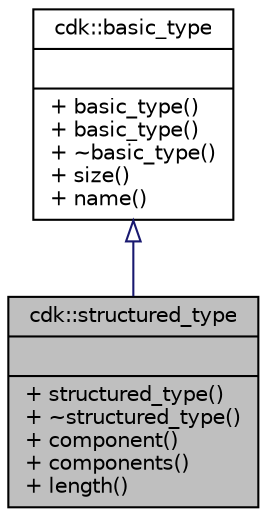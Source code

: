 digraph "cdk::structured_type"
{
  edge [fontname="Helvetica",fontsize="10",labelfontname="Helvetica",labelfontsize="10"];
  node [fontname="Helvetica",fontsize="10",shape=record];
  Node0 [label="{cdk::structured_type\n||+ structured_type()\l+ ~structured_type()\l+ component()\l+ components()\l+ length()\l}",height=0.2,width=0.4,color="black", fillcolor="grey75", style="filled", fontcolor="black"];
  Node1 -> Node0 [dir="back",color="midnightblue",fontsize="10",style="solid",arrowtail="onormal",fontname="Helvetica"];
  Node1 [label="{cdk::basic_type\n||+ basic_type()\l+ basic_type()\l+ ~basic_type()\l+ size()\l+ name()\l}",height=0.2,width=0.4,color="black", fillcolor="white", style="filled",URL="$classcdk_1_1basic__type.html"];
}
